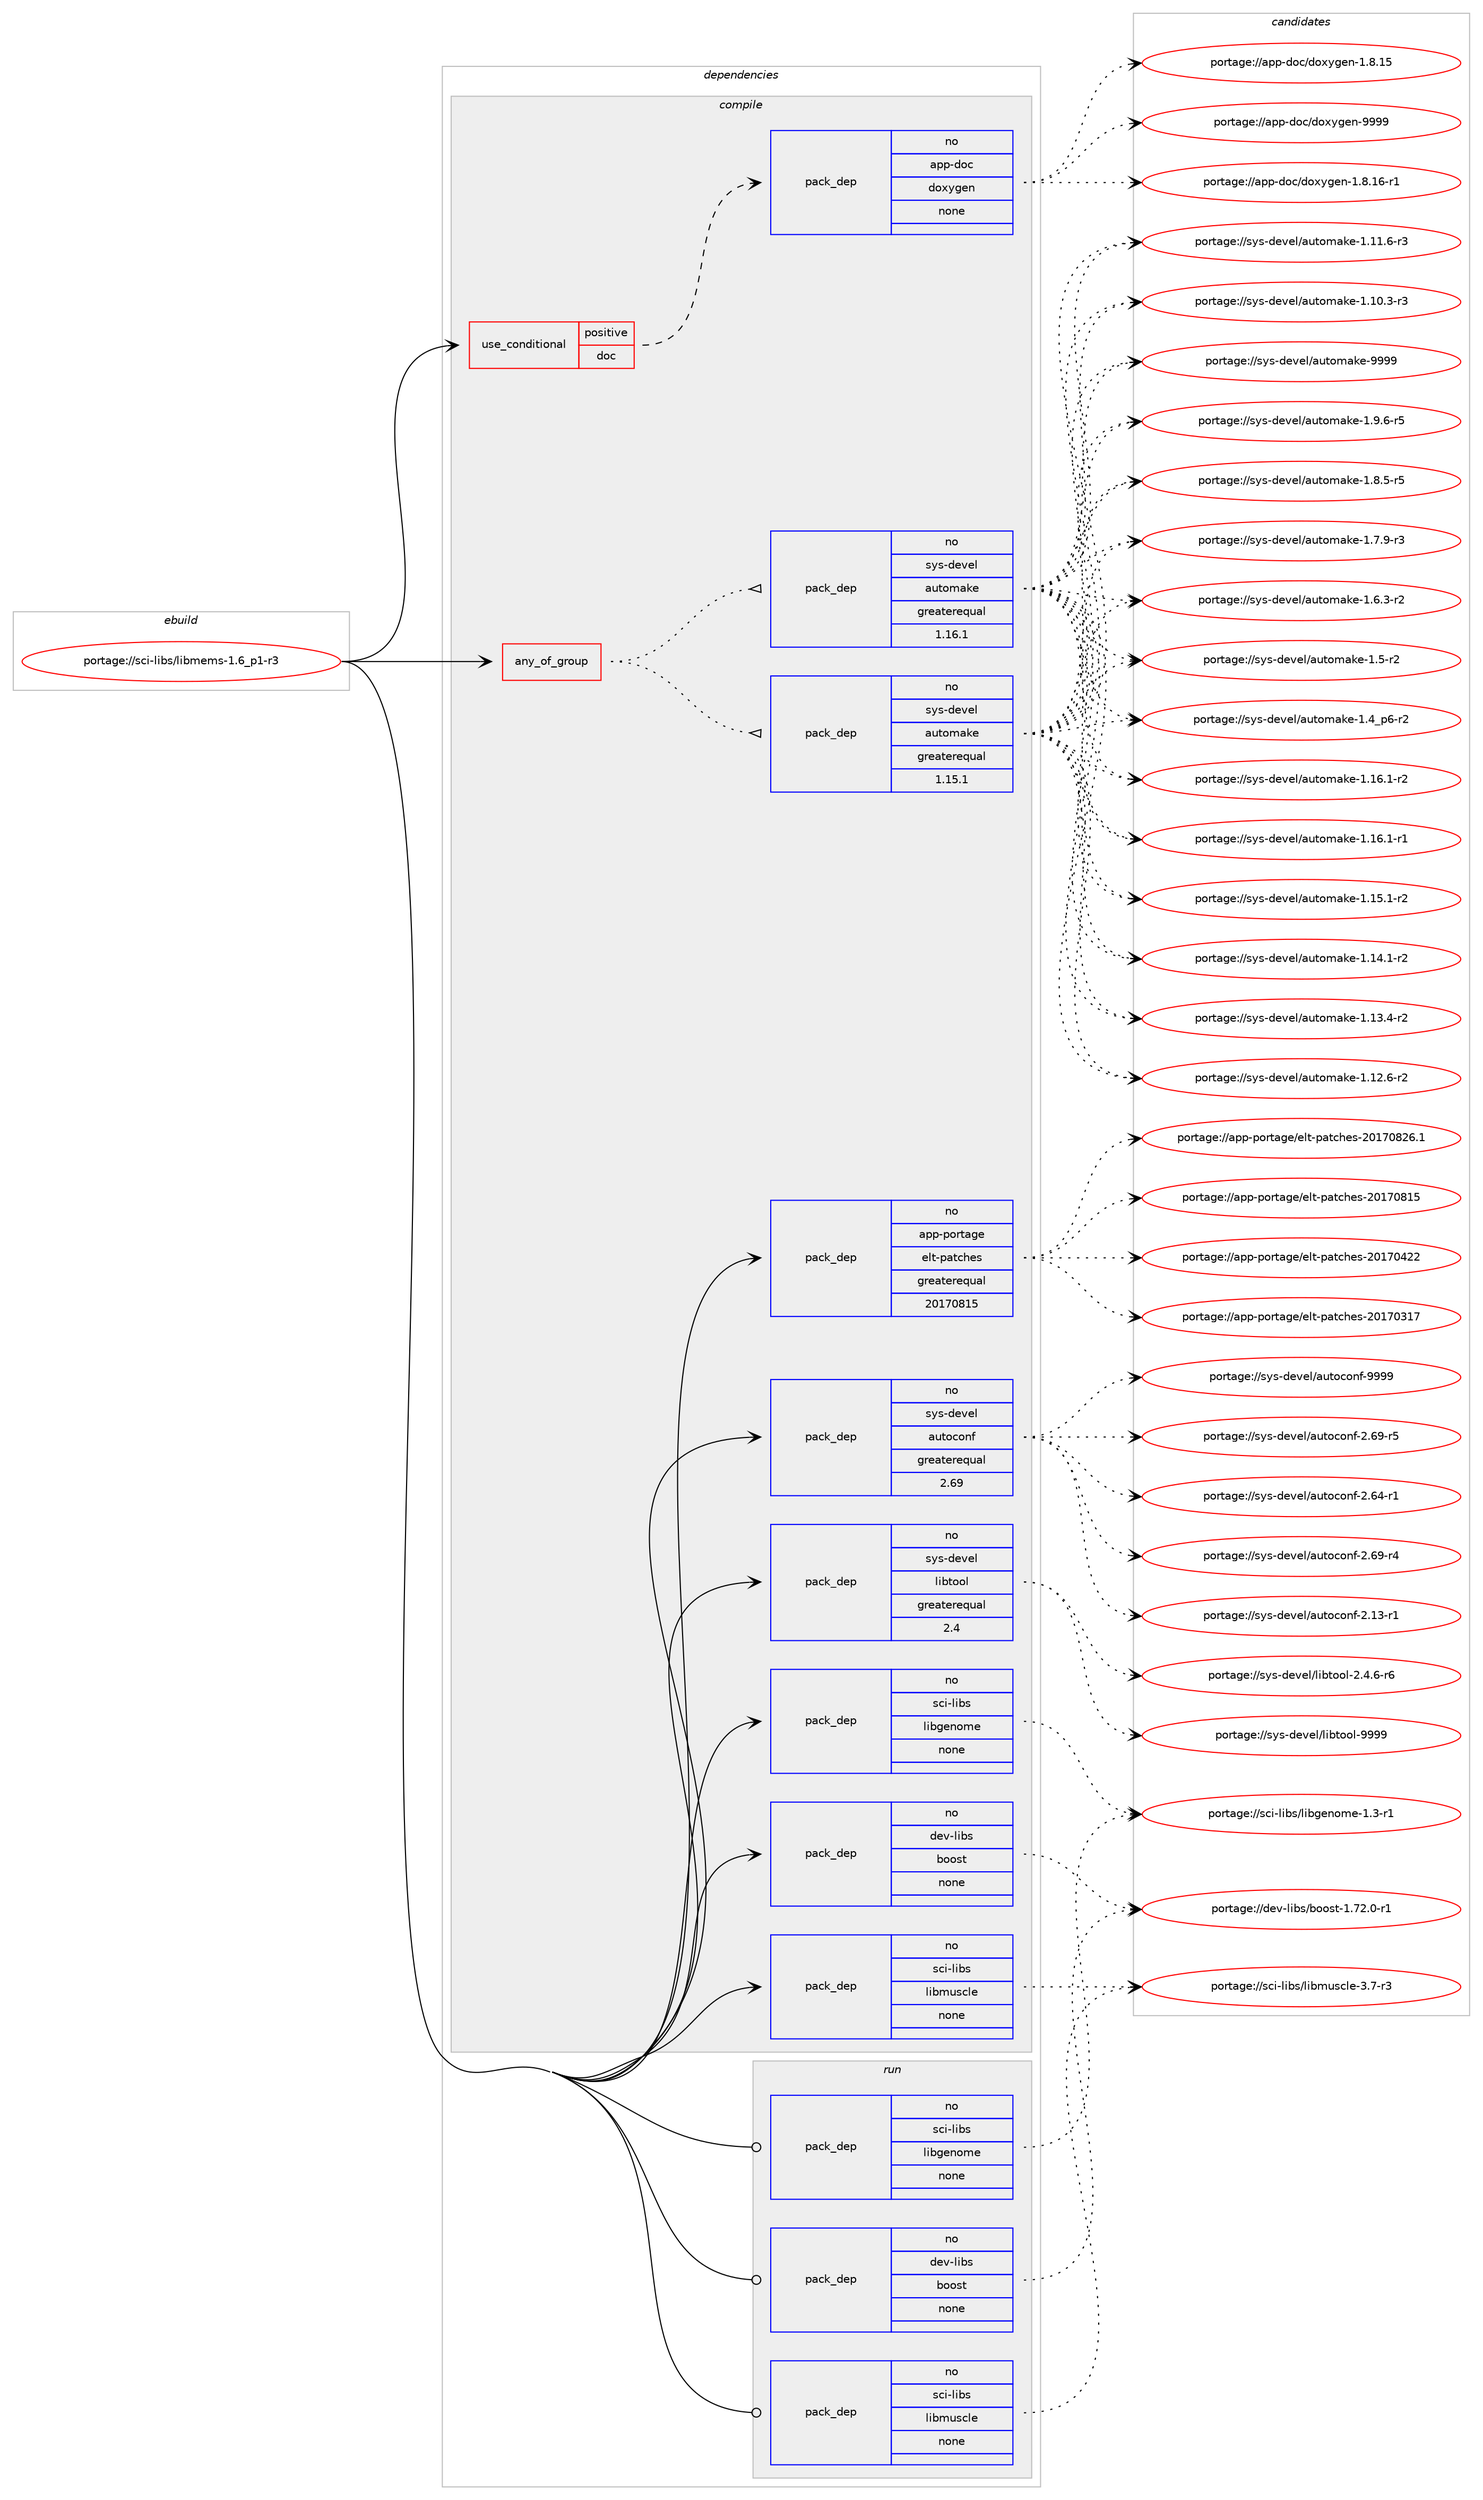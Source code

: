 digraph prolog {

# *************
# Graph options
# *************

newrank=true;
concentrate=true;
compound=true;
graph [rankdir=LR,fontname=Helvetica,fontsize=10,ranksep=1.5];#, ranksep=2.5, nodesep=0.2];
edge  [arrowhead=vee];
node  [fontname=Helvetica,fontsize=10];

# **********
# The ebuild
# **********

subgraph cluster_leftcol {
color=gray;
rank=same;
label=<<i>ebuild</i>>;
id [label="portage://sci-libs/libmems-1.6_p1-r3", color=red, width=4, href="../sci-libs/libmems-1.6_p1-r3.svg"];
}

# ****************
# The dependencies
# ****************

subgraph cluster_midcol {
color=gray;
label=<<i>dependencies</i>>;
subgraph cluster_compile {
fillcolor="#eeeeee";
style=filled;
label=<<i>compile</i>>;
subgraph any1402 {
dependency81578 [label=<<TABLE BORDER="0" CELLBORDER="1" CELLSPACING="0" CELLPADDING="4"><TR><TD CELLPADDING="10">any_of_group</TD></TR></TABLE>>, shape=none, color=red];subgraph pack63939 {
dependency81579 [label=<<TABLE BORDER="0" CELLBORDER="1" CELLSPACING="0" CELLPADDING="4" WIDTH="220"><TR><TD ROWSPAN="6" CELLPADDING="30">pack_dep</TD></TR><TR><TD WIDTH="110">no</TD></TR><TR><TD>sys-devel</TD></TR><TR><TD>automake</TD></TR><TR><TD>greaterequal</TD></TR><TR><TD>1.16.1</TD></TR></TABLE>>, shape=none, color=blue];
}
dependency81578:e -> dependency81579:w [weight=20,style="dotted",arrowhead="oinv"];
subgraph pack63940 {
dependency81580 [label=<<TABLE BORDER="0" CELLBORDER="1" CELLSPACING="0" CELLPADDING="4" WIDTH="220"><TR><TD ROWSPAN="6" CELLPADDING="30">pack_dep</TD></TR><TR><TD WIDTH="110">no</TD></TR><TR><TD>sys-devel</TD></TR><TR><TD>automake</TD></TR><TR><TD>greaterequal</TD></TR><TR><TD>1.15.1</TD></TR></TABLE>>, shape=none, color=blue];
}
dependency81578:e -> dependency81580:w [weight=20,style="dotted",arrowhead="oinv"];
}
id:e -> dependency81578:w [weight=20,style="solid",arrowhead="vee"];
subgraph cond16164 {
dependency81581 [label=<<TABLE BORDER="0" CELLBORDER="1" CELLSPACING="0" CELLPADDING="4"><TR><TD ROWSPAN="3" CELLPADDING="10">use_conditional</TD></TR><TR><TD>positive</TD></TR><TR><TD>doc</TD></TR></TABLE>>, shape=none, color=red];
subgraph pack63941 {
dependency81582 [label=<<TABLE BORDER="0" CELLBORDER="1" CELLSPACING="0" CELLPADDING="4" WIDTH="220"><TR><TD ROWSPAN="6" CELLPADDING="30">pack_dep</TD></TR><TR><TD WIDTH="110">no</TD></TR><TR><TD>app-doc</TD></TR><TR><TD>doxygen</TD></TR><TR><TD>none</TD></TR><TR><TD></TD></TR></TABLE>>, shape=none, color=blue];
}
dependency81581:e -> dependency81582:w [weight=20,style="dashed",arrowhead="vee"];
}
id:e -> dependency81581:w [weight=20,style="solid",arrowhead="vee"];
subgraph pack63942 {
dependency81583 [label=<<TABLE BORDER="0" CELLBORDER="1" CELLSPACING="0" CELLPADDING="4" WIDTH="220"><TR><TD ROWSPAN="6" CELLPADDING="30">pack_dep</TD></TR><TR><TD WIDTH="110">no</TD></TR><TR><TD>app-portage</TD></TR><TR><TD>elt-patches</TD></TR><TR><TD>greaterequal</TD></TR><TR><TD>20170815</TD></TR></TABLE>>, shape=none, color=blue];
}
id:e -> dependency81583:w [weight=20,style="solid",arrowhead="vee"];
subgraph pack63943 {
dependency81584 [label=<<TABLE BORDER="0" CELLBORDER="1" CELLSPACING="0" CELLPADDING="4" WIDTH="220"><TR><TD ROWSPAN="6" CELLPADDING="30">pack_dep</TD></TR><TR><TD WIDTH="110">no</TD></TR><TR><TD>dev-libs</TD></TR><TR><TD>boost</TD></TR><TR><TD>none</TD></TR><TR><TD></TD></TR></TABLE>>, shape=none, color=blue];
}
id:e -> dependency81584:w [weight=20,style="solid",arrowhead="vee"];
subgraph pack63944 {
dependency81585 [label=<<TABLE BORDER="0" CELLBORDER="1" CELLSPACING="0" CELLPADDING="4" WIDTH="220"><TR><TD ROWSPAN="6" CELLPADDING="30">pack_dep</TD></TR><TR><TD WIDTH="110">no</TD></TR><TR><TD>sci-libs</TD></TR><TR><TD>libgenome</TD></TR><TR><TD>none</TD></TR><TR><TD></TD></TR></TABLE>>, shape=none, color=blue];
}
id:e -> dependency81585:w [weight=20,style="solid",arrowhead="vee"];
subgraph pack63945 {
dependency81586 [label=<<TABLE BORDER="0" CELLBORDER="1" CELLSPACING="0" CELLPADDING="4" WIDTH="220"><TR><TD ROWSPAN="6" CELLPADDING="30">pack_dep</TD></TR><TR><TD WIDTH="110">no</TD></TR><TR><TD>sci-libs</TD></TR><TR><TD>libmuscle</TD></TR><TR><TD>none</TD></TR><TR><TD></TD></TR></TABLE>>, shape=none, color=blue];
}
id:e -> dependency81586:w [weight=20,style="solid",arrowhead="vee"];
subgraph pack63946 {
dependency81587 [label=<<TABLE BORDER="0" CELLBORDER="1" CELLSPACING="0" CELLPADDING="4" WIDTH="220"><TR><TD ROWSPAN="6" CELLPADDING="30">pack_dep</TD></TR><TR><TD WIDTH="110">no</TD></TR><TR><TD>sys-devel</TD></TR><TR><TD>autoconf</TD></TR><TR><TD>greaterequal</TD></TR><TR><TD>2.69</TD></TR></TABLE>>, shape=none, color=blue];
}
id:e -> dependency81587:w [weight=20,style="solid",arrowhead="vee"];
subgraph pack63947 {
dependency81588 [label=<<TABLE BORDER="0" CELLBORDER="1" CELLSPACING="0" CELLPADDING="4" WIDTH="220"><TR><TD ROWSPAN="6" CELLPADDING="30">pack_dep</TD></TR><TR><TD WIDTH="110">no</TD></TR><TR><TD>sys-devel</TD></TR><TR><TD>libtool</TD></TR><TR><TD>greaterequal</TD></TR><TR><TD>2.4</TD></TR></TABLE>>, shape=none, color=blue];
}
id:e -> dependency81588:w [weight=20,style="solid",arrowhead="vee"];
}
subgraph cluster_compileandrun {
fillcolor="#eeeeee";
style=filled;
label=<<i>compile and run</i>>;
}
subgraph cluster_run {
fillcolor="#eeeeee";
style=filled;
label=<<i>run</i>>;
subgraph pack63948 {
dependency81589 [label=<<TABLE BORDER="0" CELLBORDER="1" CELLSPACING="0" CELLPADDING="4" WIDTH="220"><TR><TD ROWSPAN="6" CELLPADDING="30">pack_dep</TD></TR><TR><TD WIDTH="110">no</TD></TR><TR><TD>dev-libs</TD></TR><TR><TD>boost</TD></TR><TR><TD>none</TD></TR><TR><TD></TD></TR></TABLE>>, shape=none, color=blue];
}
id:e -> dependency81589:w [weight=20,style="solid",arrowhead="odot"];
subgraph pack63949 {
dependency81590 [label=<<TABLE BORDER="0" CELLBORDER="1" CELLSPACING="0" CELLPADDING="4" WIDTH="220"><TR><TD ROWSPAN="6" CELLPADDING="30">pack_dep</TD></TR><TR><TD WIDTH="110">no</TD></TR><TR><TD>sci-libs</TD></TR><TR><TD>libgenome</TD></TR><TR><TD>none</TD></TR><TR><TD></TD></TR></TABLE>>, shape=none, color=blue];
}
id:e -> dependency81590:w [weight=20,style="solid",arrowhead="odot"];
subgraph pack63950 {
dependency81591 [label=<<TABLE BORDER="0" CELLBORDER="1" CELLSPACING="0" CELLPADDING="4" WIDTH="220"><TR><TD ROWSPAN="6" CELLPADDING="30">pack_dep</TD></TR><TR><TD WIDTH="110">no</TD></TR><TR><TD>sci-libs</TD></TR><TR><TD>libmuscle</TD></TR><TR><TD>none</TD></TR><TR><TD></TD></TR></TABLE>>, shape=none, color=blue];
}
id:e -> dependency81591:w [weight=20,style="solid",arrowhead="odot"];
}
}

# **************
# The candidates
# **************

subgraph cluster_choices {
rank=same;
color=gray;
label=<<i>candidates</i>>;

subgraph choice63939 {
color=black;
nodesep=1;
choice115121115451001011181011084797117116111109971071014557575757 [label="portage://sys-devel/automake-9999", color=red, width=4,href="../sys-devel/automake-9999.svg"];
choice115121115451001011181011084797117116111109971071014549465746544511453 [label="portage://sys-devel/automake-1.9.6-r5", color=red, width=4,href="../sys-devel/automake-1.9.6-r5.svg"];
choice115121115451001011181011084797117116111109971071014549465646534511453 [label="portage://sys-devel/automake-1.8.5-r5", color=red, width=4,href="../sys-devel/automake-1.8.5-r5.svg"];
choice115121115451001011181011084797117116111109971071014549465546574511451 [label="portage://sys-devel/automake-1.7.9-r3", color=red, width=4,href="../sys-devel/automake-1.7.9-r3.svg"];
choice115121115451001011181011084797117116111109971071014549465446514511450 [label="portage://sys-devel/automake-1.6.3-r2", color=red, width=4,href="../sys-devel/automake-1.6.3-r2.svg"];
choice11512111545100101118101108479711711611110997107101454946534511450 [label="portage://sys-devel/automake-1.5-r2", color=red, width=4,href="../sys-devel/automake-1.5-r2.svg"];
choice115121115451001011181011084797117116111109971071014549465295112544511450 [label="portage://sys-devel/automake-1.4_p6-r2", color=red, width=4,href="../sys-devel/automake-1.4_p6-r2.svg"];
choice11512111545100101118101108479711711611110997107101454946495446494511450 [label="portage://sys-devel/automake-1.16.1-r2", color=red, width=4,href="../sys-devel/automake-1.16.1-r2.svg"];
choice11512111545100101118101108479711711611110997107101454946495446494511449 [label="portage://sys-devel/automake-1.16.1-r1", color=red, width=4,href="../sys-devel/automake-1.16.1-r1.svg"];
choice11512111545100101118101108479711711611110997107101454946495346494511450 [label="portage://sys-devel/automake-1.15.1-r2", color=red, width=4,href="../sys-devel/automake-1.15.1-r2.svg"];
choice11512111545100101118101108479711711611110997107101454946495246494511450 [label="portage://sys-devel/automake-1.14.1-r2", color=red, width=4,href="../sys-devel/automake-1.14.1-r2.svg"];
choice11512111545100101118101108479711711611110997107101454946495146524511450 [label="portage://sys-devel/automake-1.13.4-r2", color=red, width=4,href="../sys-devel/automake-1.13.4-r2.svg"];
choice11512111545100101118101108479711711611110997107101454946495046544511450 [label="portage://sys-devel/automake-1.12.6-r2", color=red, width=4,href="../sys-devel/automake-1.12.6-r2.svg"];
choice11512111545100101118101108479711711611110997107101454946494946544511451 [label="portage://sys-devel/automake-1.11.6-r3", color=red, width=4,href="../sys-devel/automake-1.11.6-r3.svg"];
choice11512111545100101118101108479711711611110997107101454946494846514511451 [label="portage://sys-devel/automake-1.10.3-r3", color=red, width=4,href="../sys-devel/automake-1.10.3-r3.svg"];
dependency81579:e -> choice115121115451001011181011084797117116111109971071014557575757:w [style=dotted,weight="100"];
dependency81579:e -> choice115121115451001011181011084797117116111109971071014549465746544511453:w [style=dotted,weight="100"];
dependency81579:e -> choice115121115451001011181011084797117116111109971071014549465646534511453:w [style=dotted,weight="100"];
dependency81579:e -> choice115121115451001011181011084797117116111109971071014549465546574511451:w [style=dotted,weight="100"];
dependency81579:e -> choice115121115451001011181011084797117116111109971071014549465446514511450:w [style=dotted,weight="100"];
dependency81579:e -> choice11512111545100101118101108479711711611110997107101454946534511450:w [style=dotted,weight="100"];
dependency81579:e -> choice115121115451001011181011084797117116111109971071014549465295112544511450:w [style=dotted,weight="100"];
dependency81579:e -> choice11512111545100101118101108479711711611110997107101454946495446494511450:w [style=dotted,weight="100"];
dependency81579:e -> choice11512111545100101118101108479711711611110997107101454946495446494511449:w [style=dotted,weight="100"];
dependency81579:e -> choice11512111545100101118101108479711711611110997107101454946495346494511450:w [style=dotted,weight="100"];
dependency81579:e -> choice11512111545100101118101108479711711611110997107101454946495246494511450:w [style=dotted,weight="100"];
dependency81579:e -> choice11512111545100101118101108479711711611110997107101454946495146524511450:w [style=dotted,weight="100"];
dependency81579:e -> choice11512111545100101118101108479711711611110997107101454946495046544511450:w [style=dotted,weight="100"];
dependency81579:e -> choice11512111545100101118101108479711711611110997107101454946494946544511451:w [style=dotted,weight="100"];
dependency81579:e -> choice11512111545100101118101108479711711611110997107101454946494846514511451:w [style=dotted,weight="100"];
}
subgraph choice63940 {
color=black;
nodesep=1;
choice115121115451001011181011084797117116111109971071014557575757 [label="portage://sys-devel/automake-9999", color=red, width=4,href="../sys-devel/automake-9999.svg"];
choice115121115451001011181011084797117116111109971071014549465746544511453 [label="portage://sys-devel/automake-1.9.6-r5", color=red, width=4,href="../sys-devel/automake-1.9.6-r5.svg"];
choice115121115451001011181011084797117116111109971071014549465646534511453 [label="portage://sys-devel/automake-1.8.5-r5", color=red, width=4,href="../sys-devel/automake-1.8.5-r5.svg"];
choice115121115451001011181011084797117116111109971071014549465546574511451 [label="portage://sys-devel/automake-1.7.9-r3", color=red, width=4,href="../sys-devel/automake-1.7.9-r3.svg"];
choice115121115451001011181011084797117116111109971071014549465446514511450 [label="portage://sys-devel/automake-1.6.3-r2", color=red, width=4,href="../sys-devel/automake-1.6.3-r2.svg"];
choice11512111545100101118101108479711711611110997107101454946534511450 [label="portage://sys-devel/automake-1.5-r2", color=red, width=4,href="../sys-devel/automake-1.5-r2.svg"];
choice115121115451001011181011084797117116111109971071014549465295112544511450 [label="portage://sys-devel/automake-1.4_p6-r2", color=red, width=4,href="../sys-devel/automake-1.4_p6-r2.svg"];
choice11512111545100101118101108479711711611110997107101454946495446494511450 [label="portage://sys-devel/automake-1.16.1-r2", color=red, width=4,href="../sys-devel/automake-1.16.1-r2.svg"];
choice11512111545100101118101108479711711611110997107101454946495446494511449 [label="portage://sys-devel/automake-1.16.1-r1", color=red, width=4,href="../sys-devel/automake-1.16.1-r1.svg"];
choice11512111545100101118101108479711711611110997107101454946495346494511450 [label="portage://sys-devel/automake-1.15.1-r2", color=red, width=4,href="../sys-devel/automake-1.15.1-r2.svg"];
choice11512111545100101118101108479711711611110997107101454946495246494511450 [label="portage://sys-devel/automake-1.14.1-r2", color=red, width=4,href="../sys-devel/automake-1.14.1-r2.svg"];
choice11512111545100101118101108479711711611110997107101454946495146524511450 [label="portage://sys-devel/automake-1.13.4-r2", color=red, width=4,href="../sys-devel/automake-1.13.4-r2.svg"];
choice11512111545100101118101108479711711611110997107101454946495046544511450 [label="portage://sys-devel/automake-1.12.6-r2", color=red, width=4,href="../sys-devel/automake-1.12.6-r2.svg"];
choice11512111545100101118101108479711711611110997107101454946494946544511451 [label="portage://sys-devel/automake-1.11.6-r3", color=red, width=4,href="../sys-devel/automake-1.11.6-r3.svg"];
choice11512111545100101118101108479711711611110997107101454946494846514511451 [label="portage://sys-devel/automake-1.10.3-r3", color=red, width=4,href="../sys-devel/automake-1.10.3-r3.svg"];
dependency81580:e -> choice115121115451001011181011084797117116111109971071014557575757:w [style=dotted,weight="100"];
dependency81580:e -> choice115121115451001011181011084797117116111109971071014549465746544511453:w [style=dotted,weight="100"];
dependency81580:e -> choice115121115451001011181011084797117116111109971071014549465646534511453:w [style=dotted,weight="100"];
dependency81580:e -> choice115121115451001011181011084797117116111109971071014549465546574511451:w [style=dotted,weight="100"];
dependency81580:e -> choice115121115451001011181011084797117116111109971071014549465446514511450:w [style=dotted,weight="100"];
dependency81580:e -> choice11512111545100101118101108479711711611110997107101454946534511450:w [style=dotted,weight="100"];
dependency81580:e -> choice115121115451001011181011084797117116111109971071014549465295112544511450:w [style=dotted,weight="100"];
dependency81580:e -> choice11512111545100101118101108479711711611110997107101454946495446494511450:w [style=dotted,weight="100"];
dependency81580:e -> choice11512111545100101118101108479711711611110997107101454946495446494511449:w [style=dotted,weight="100"];
dependency81580:e -> choice11512111545100101118101108479711711611110997107101454946495346494511450:w [style=dotted,weight="100"];
dependency81580:e -> choice11512111545100101118101108479711711611110997107101454946495246494511450:w [style=dotted,weight="100"];
dependency81580:e -> choice11512111545100101118101108479711711611110997107101454946495146524511450:w [style=dotted,weight="100"];
dependency81580:e -> choice11512111545100101118101108479711711611110997107101454946495046544511450:w [style=dotted,weight="100"];
dependency81580:e -> choice11512111545100101118101108479711711611110997107101454946494946544511451:w [style=dotted,weight="100"];
dependency81580:e -> choice11512111545100101118101108479711711611110997107101454946494846514511451:w [style=dotted,weight="100"];
}
subgraph choice63941 {
color=black;
nodesep=1;
choice971121124510011199471001111201211031011104557575757 [label="portage://app-doc/doxygen-9999", color=red, width=4,href="../app-doc/doxygen-9999.svg"];
choice97112112451001119947100111120121103101110454946564649544511449 [label="portage://app-doc/doxygen-1.8.16-r1", color=red, width=4,href="../app-doc/doxygen-1.8.16-r1.svg"];
choice9711211245100111994710011112012110310111045494656464953 [label="portage://app-doc/doxygen-1.8.15", color=red, width=4,href="../app-doc/doxygen-1.8.15.svg"];
dependency81582:e -> choice971121124510011199471001111201211031011104557575757:w [style=dotted,weight="100"];
dependency81582:e -> choice97112112451001119947100111120121103101110454946564649544511449:w [style=dotted,weight="100"];
dependency81582:e -> choice9711211245100111994710011112012110310111045494656464953:w [style=dotted,weight="100"];
}
subgraph choice63942 {
color=black;
nodesep=1;
choice971121124511211111411697103101471011081164511297116991041011154550484955485650544649 [label="portage://app-portage/elt-patches-20170826.1", color=red, width=4,href="../app-portage/elt-patches-20170826.1.svg"];
choice97112112451121111141169710310147101108116451129711699104101115455048495548564953 [label="portage://app-portage/elt-patches-20170815", color=red, width=4,href="../app-portage/elt-patches-20170815.svg"];
choice97112112451121111141169710310147101108116451129711699104101115455048495548525050 [label="portage://app-portage/elt-patches-20170422", color=red, width=4,href="../app-portage/elt-patches-20170422.svg"];
choice97112112451121111141169710310147101108116451129711699104101115455048495548514955 [label="portage://app-portage/elt-patches-20170317", color=red, width=4,href="../app-portage/elt-patches-20170317.svg"];
dependency81583:e -> choice971121124511211111411697103101471011081164511297116991041011154550484955485650544649:w [style=dotted,weight="100"];
dependency81583:e -> choice97112112451121111141169710310147101108116451129711699104101115455048495548564953:w [style=dotted,weight="100"];
dependency81583:e -> choice97112112451121111141169710310147101108116451129711699104101115455048495548525050:w [style=dotted,weight="100"];
dependency81583:e -> choice97112112451121111141169710310147101108116451129711699104101115455048495548514955:w [style=dotted,weight="100"];
}
subgraph choice63943 {
color=black;
nodesep=1;
choice10010111845108105981154798111111115116454946555046484511449 [label="portage://dev-libs/boost-1.72.0-r1", color=red, width=4,href="../dev-libs/boost-1.72.0-r1.svg"];
dependency81584:e -> choice10010111845108105981154798111111115116454946555046484511449:w [style=dotted,weight="100"];
}
subgraph choice63944 {
color=black;
nodesep=1;
choice1159910545108105981154710810598103101110111109101454946514511449 [label="portage://sci-libs/libgenome-1.3-r1", color=red, width=4,href="../sci-libs/libgenome-1.3-r1.svg"];
dependency81585:e -> choice1159910545108105981154710810598103101110111109101454946514511449:w [style=dotted,weight="100"];
}
subgraph choice63945 {
color=black;
nodesep=1;
choice115991054510810598115471081059810911711599108101455146554511451 [label="portage://sci-libs/libmuscle-3.7-r3", color=red, width=4,href="../sci-libs/libmuscle-3.7-r3.svg"];
dependency81586:e -> choice115991054510810598115471081059810911711599108101455146554511451:w [style=dotted,weight="100"];
}
subgraph choice63946 {
color=black;
nodesep=1;
choice115121115451001011181011084797117116111991111101024557575757 [label="portage://sys-devel/autoconf-9999", color=red, width=4,href="../sys-devel/autoconf-9999.svg"];
choice1151211154510010111810110847971171161119911111010245504654574511453 [label="portage://sys-devel/autoconf-2.69-r5", color=red, width=4,href="../sys-devel/autoconf-2.69-r5.svg"];
choice1151211154510010111810110847971171161119911111010245504654574511452 [label="portage://sys-devel/autoconf-2.69-r4", color=red, width=4,href="../sys-devel/autoconf-2.69-r4.svg"];
choice1151211154510010111810110847971171161119911111010245504654524511449 [label="portage://sys-devel/autoconf-2.64-r1", color=red, width=4,href="../sys-devel/autoconf-2.64-r1.svg"];
choice1151211154510010111810110847971171161119911111010245504649514511449 [label="portage://sys-devel/autoconf-2.13-r1", color=red, width=4,href="../sys-devel/autoconf-2.13-r1.svg"];
dependency81587:e -> choice115121115451001011181011084797117116111991111101024557575757:w [style=dotted,weight="100"];
dependency81587:e -> choice1151211154510010111810110847971171161119911111010245504654574511453:w [style=dotted,weight="100"];
dependency81587:e -> choice1151211154510010111810110847971171161119911111010245504654574511452:w [style=dotted,weight="100"];
dependency81587:e -> choice1151211154510010111810110847971171161119911111010245504654524511449:w [style=dotted,weight="100"];
dependency81587:e -> choice1151211154510010111810110847971171161119911111010245504649514511449:w [style=dotted,weight="100"];
}
subgraph choice63947 {
color=black;
nodesep=1;
choice1151211154510010111810110847108105981161111111084557575757 [label="portage://sys-devel/libtool-9999", color=red, width=4,href="../sys-devel/libtool-9999.svg"];
choice1151211154510010111810110847108105981161111111084550465246544511454 [label="portage://sys-devel/libtool-2.4.6-r6", color=red, width=4,href="../sys-devel/libtool-2.4.6-r6.svg"];
dependency81588:e -> choice1151211154510010111810110847108105981161111111084557575757:w [style=dotted,weight="100"];
dependency81588:e -> choice1151211154510010111810110847108105981161111111084550465246544511454:w [style=dotted,weight="100"];
}
subgraph choice63948 {
color=black;
nodesep=1;
choice10010111845108105981154798111111115116454946555046484511449 [label="portage://dev-libs/boost-1.72.0-r1", color=red, width=4,href="../dev-libs/boost-1.72.0-r1.svg"];
dependency81589:e -> choice10010111845108105981154798111111115116454946555046484511449:w [style=dotted,weight="100"];
}
subgraph choice63949 {
color=black;
nodesep=1;
choice1159910545108105981154710810598103101110111109101454946514511449 [label="portage://sci-libs/libgenome-1.3-r1", color=red, width=4,href="../sci-libs/libgenome-1.3-r1.svg"];
dependency81590:e -> choice1159910545108105981154710810598103101110111109101454946514511449:w [style=dotted,weight="100"];
}
subgraph choice63950 {
color=black;
nodesep=1;
choice115991054510810598115471081059810911711599108101455146554511451 [label="portage://sci-libs/libmuscle-3.7-r3", color=red, width=4,href="../sci-libs/libmuscle-3.7-r3.svg"];
dependency81591:e -> choice115991054510810598115471081059810911711599108101455146554511451:w [style=dotted,weight="100"];
}
}

}
